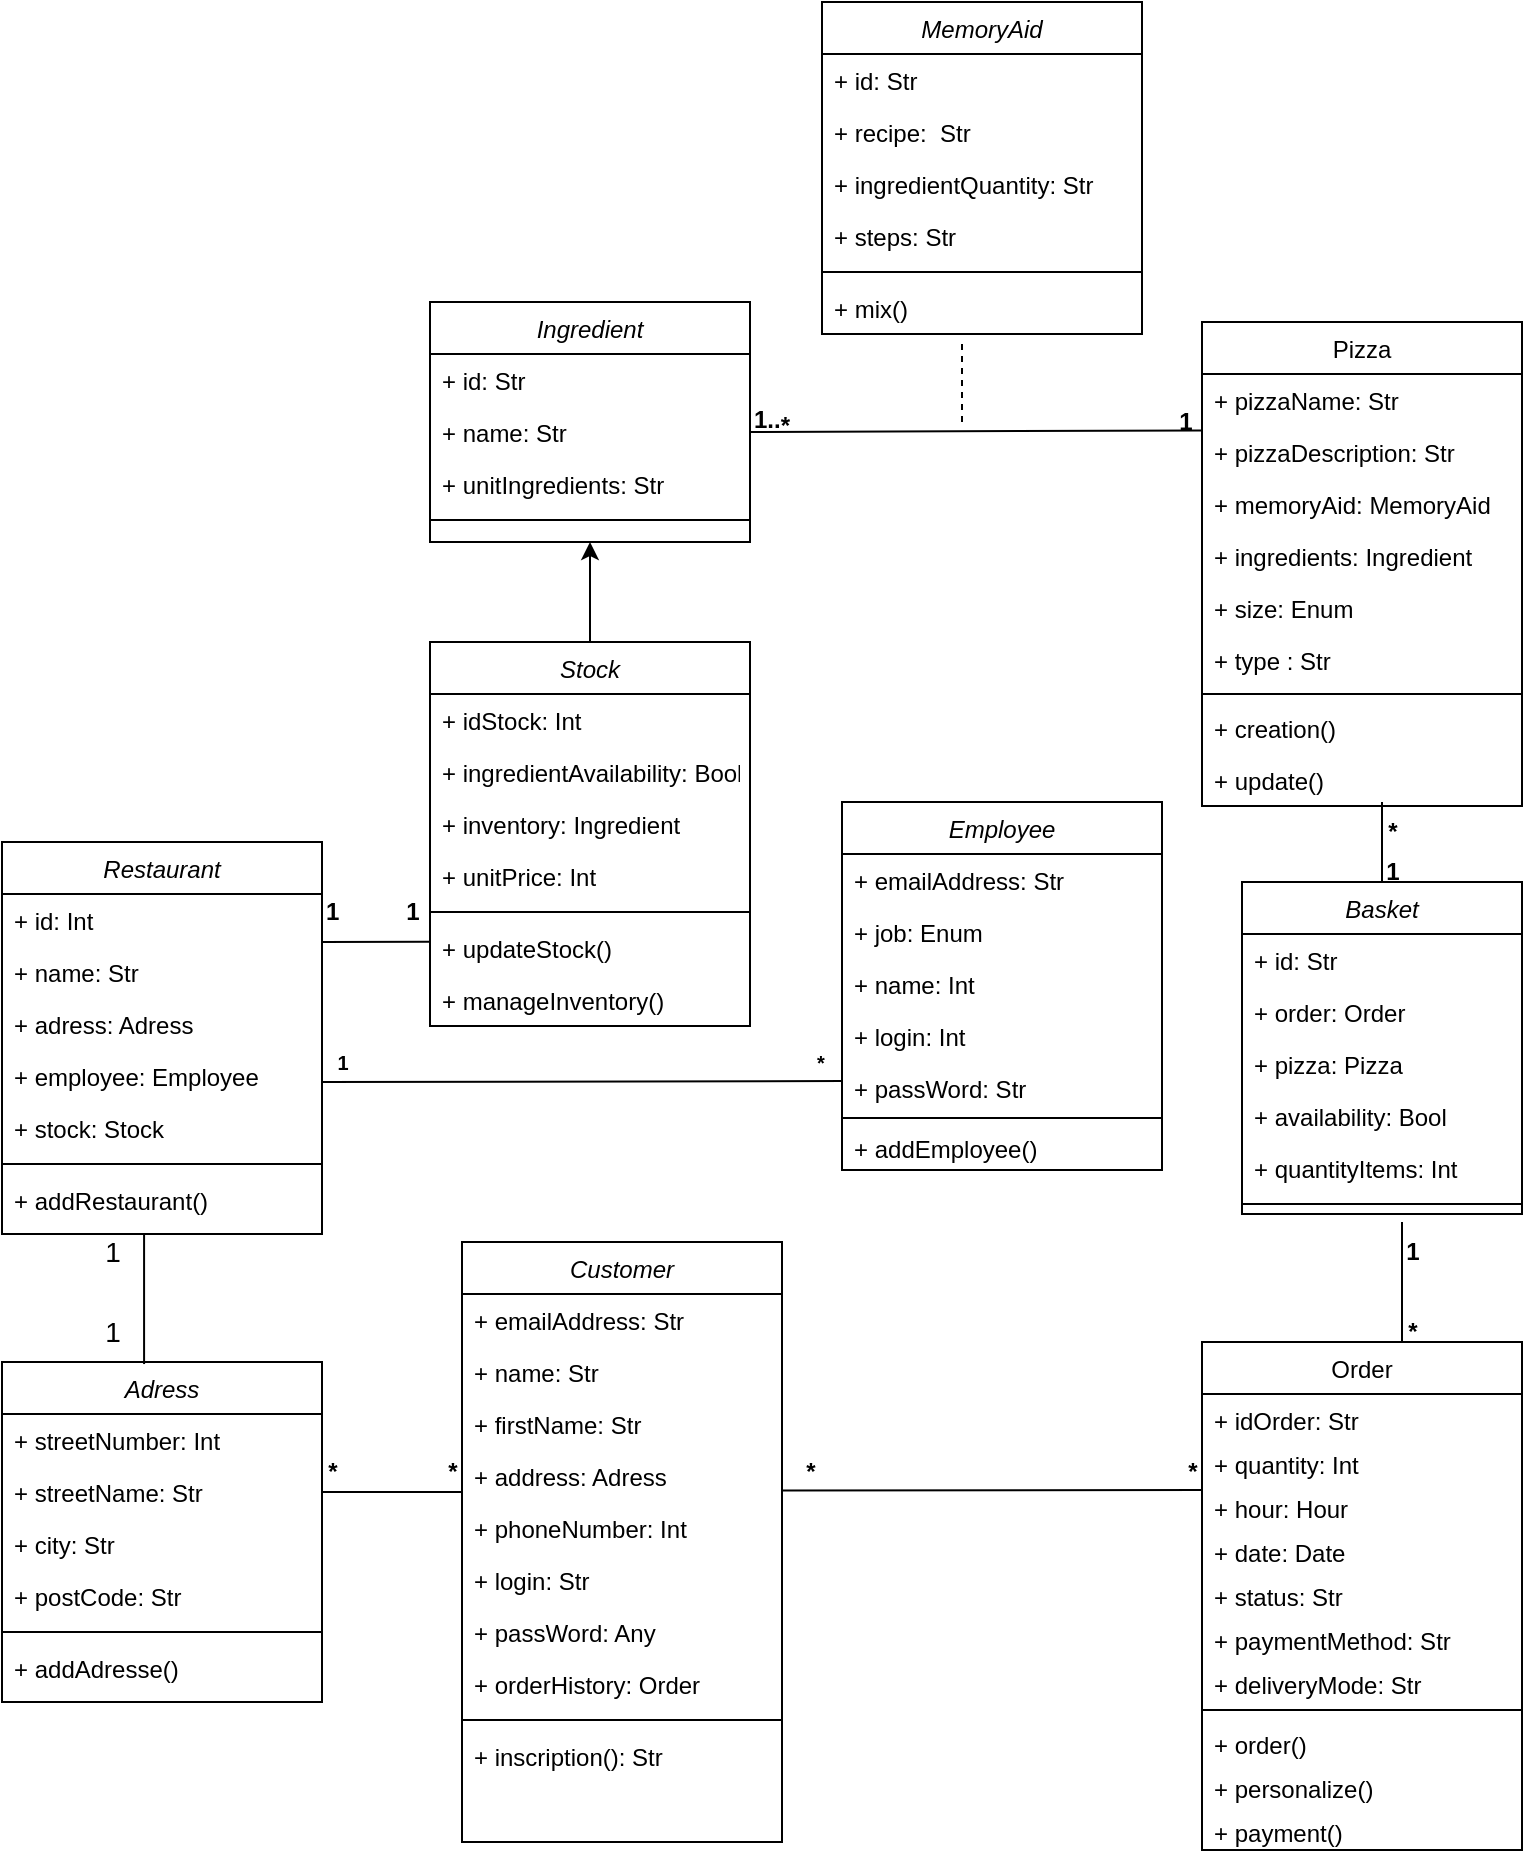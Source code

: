 <mxfile version="20.8.16" type="device"><diagram id="C5RBs43oDa-KdzZeNtuy" name="Page-1"><mxGraphModel dx="567" dy="586" grid="1" gridSize="10" guides="1" tooltips="1" connect="1" arrows="1" fold="1" page="1" pageScale="1" pageWidth="827" pageHeight="1169" math="0" shadow="0"><root><mxCell id="WIyWlLk6GJQsqaUBKTNV-0"/><mxCell id="WIyWlLk6GJQsqaUBKTNV-1" parent="WIyWlLk6GJQsqaUBKTNV-0"/><mxCell id="zkfFHV4jXpPFQw0GAbJ--0" value="Customer" style="swimlane;fontStyle=2;align=center;verticalAlign=top;childLayout=stackLayout;horizontal=1;startSize=26;horizontalStack=0;resizeParent=1;resizeLast=0;collapsible=1;marginBottom=0;rounded=0;shadow=0;strokeWidth=1;" parent="WIyWlLk6GJQsqaUBKTNV-1" vertex="1"><mxGeometry x="270" y="630" width="160" height="300" as="geometry"><mxRectangle x="230" y="140" width="160" height="26" as="alternateBounds"/></mxGeometry></mxCell><mxCell id="oWR96IJqi7vCmlH9V8G7-4" value="+ emailAddress: Str" style="text;align=left;verticalAlign=top;spacingLeft=4;spacingRight=4;overflow=hidden;rotatable=0;points=[[0,0.5],[1,0.5]];portConstraint=eastwest;rounded=0;shadow=0;html=0;" parent="zkfFHV4jXpPFQw0GAbJ--0" vertex="1"><mxGeometry y="26" width="160" height="26" as="geometry"/></mxCell><mxCell id="oWR96IJqi7vCmlH9V8G7-21" value="+ name: Str" style="text;align=left;verticalAlign=top;spacingLeft=4;spacingRight=4;overflow=hidden;rotatable=0;points=[[0,0.5],[1,0.5]];portConstraint=eastwest;" parent="zkfFHV4jXpPFQw0GAbJ--0" vertex="1"><mxGeometry y="52" width="160" height="26" as="geometry"/></mxCell><mxCell id="zkfFHV4jXpPFQw0GAbJ--2" value="+ firstName: Str" style="text;align=left;verticalAlign=top;spacingLeft=4;spacingRight=4;overflow=hidden;rotatable=0;points=[[0,0.5],[1,0.5]];portConstraint=eastwest;rounded=0;shadow=0;html=0;" parent="zkfFHV4jXpPFQw0GAbJ--0" vertex="1"><mxGeometry y="78" width="160" height="26" as="geometry"/></mxCell><mxCell id="zkfFHV4jXpPFQw0GAbJ--3" value="+ address: Adress" style="text;align=left;verticalAlign=top;spacingLeft=4;spacingRight=4;overflow=hidden;rotatable=0;points=[[0,0.5],[1,0.5]];portConstraint=eastwest;rounded=0;shadow=0;html=0;" parent="zkfFHV4jXpPFQw0GAbJ--0" vertex="1"><mxGeometry y="104" width="160" height="26" as="geometry"/></mxCell><mxCell id="oWR96IJqi7vCmlH9V8G7-5" value="+ phoneNumber: Int" style="text;align=left;verticalAlign=top;spacingLeft=4;spacingRight=4;overflow=hidden;rotatable=0;points=[[0,0.5],[1,0.5]];portConstraint=eastwest;rounded=0;shadow=0;html=0;" parent="zkfFHV4jXpPFQw0GAbJ--0" vertex="1"><mxGeometry y="130" width="160" height="26" as="geometry"/></mxCell><mxCell id="oWR96IJqi7vCmlH9V8G7-6" value="+ login: Str" style="text;align=left;verticalAlign=top;spacingLeft=4;spacingRight=4;overflow=hidden;rotatable=0;points=[[0,0.5],[1,0.5]];portConstraint=eastwest;rounded=0;shadow=0;html=0;" parent="zkfFHV4jXpPFQw0GAbJ--0" vertex="1"><mxGeometry y="156" width="160" height="26" as="geometry"/></mxCell><mxCell id="oWR96IJqi7vCmlH9V8G7-7" value="+ passWord: Any" style="text;align=left;verticalAlign=top;spacingLeft=4;spacingRight=4;overflow=hidden;rotatable=0;points=[[0,0.5],[1,0.5]];portConstraint=eastwest;rounded=0;shadow=0;html=0;" parent="zkfFHV4jXpPFQw0GAbJ--0" vertex="1"><mxGeometry y="182" width="160" height="26" as="geometry"/></mxCell><mxCell id="oWR96IJqi7vCmlH9V8G7-186" value="+ orderHistory: Order" style="text;align=left;verticalAlign=top;spacingLeft=4;spacingRight=4;overflow=hidden;rotatable=0;points=[[0,0.5],[1,0.5]];portConstraint=eastwest;rounded=0;shadow=0;html=0;" parent="zkfFHV4jXpPFQw0GAbJ--0" vertex="1"><mxGeometry y="208" width="160" height="26" as="geometry"/></mxCell><mxCell id="zkfFHV4jXpPFQw0GAbJ--4" value="&lt;br&gt;" style="line;html=1;strokeWidth=1;align=left;verticalAlign=middle;spacingTop=-1;spacingLeft=3;spacingRight=3;rotatable=0;labelPosition=right;points=[];portConstraint=eastwest;" parent="zkfFHV4jXpPFQw0GAbJ--0" vertex="1"><mxGeometry y="234" width="160" height="10" as="geometry"/></mxCell><mxCell id="zkfFHV4jXpPFQw0GAbJ--5" value="+ inscription(): Str&#10;" style="text;align=left;verticalAlign=top;spacingLeft=4;spacingRight=4;overflow=hidden;rotatable=0;points=[[0,0.5],[1,0.5]];portConstraint=eastwest;" parent="zkfFHV4jXpPFQw0GAbJ--0" vertex="1"><mxGeometry y="244" width="160" height="18" as="geometry"/></mxCell><mxCell id="zkfFHV4jXpPFQw0GAbJ--13" value="Order" style="swimlane;fontStyle=0;align=center;verticalAlign=top;childLayout=stackLayout;horizontal=1;startSize=26;horizontalStack=0;resizeParent=1;resizeLast=0;collapsible=1;marginBottom=0;rounded=0;shadow=0;strokeWidth=1;" parent="WIyWlLk6GJQsqaUBKTNV-1" vertex="1"><mxGeometry x="640" y="680" width="160" height="254" as="geometry"><mxRectangle x="640" y="450" width="170" height="26" as="alternateBounds"/></mxGeometry></mxCell><mxCell id="oWR96IJqi7vCmlH9V8G7-34" value="+ idOrder: Str" style="text;align=left;verticalAlign=top;spacingLeft=4;spacingRight=4;overflow=hidden;rotatable=0;points=[[0,0.5],[1,0.5]];portConstraint=eastwest;" parent="zkfFHV4jXpPFQw0GAbJ--13" vertex="1"><mxGeometry y="26" width="160" height="22" as="geometry"/></mxCell><mxCell id="zkfFHV4jXpPFQw0GAbJ--14" value="+ quantity: Int" style="text;align=left;verticalAlign=top;spacingLeft=4;spacingRight=4;overflow=hidden;rotatable=0;points=[[0,0.5],[1,0.5]];portConstraint=eastwest;" parent="zkfFHV4jXpPFQw0GAbJ--13" vertex="1"><mxGeometry y="48" width="160" height="22" as="geometry"/></mxCell><mxCell id="oWR96IJqi7vCmlH9V8G7-31" value="+ hour: Hour" style="text;align=left;verticalAlign=top;spacingLeft=4;spacingRight=4;overflow=hidden;rotatable=0;points=[[0,0.5],[1,0.5]];portConstraint=eastwest;" parent="zkfFHV4jXpPFQw0GAbJ--13" vertex="1"><mxGeometry y="70" width="160" height="22" as="geometry"/></mxCell><mxCell id="oWR96IJqi7vCmlH9V8G7-30" value="+ date: Date" style="text;align=left;verticalAlign=top;spacingLeft=4;spacingRight=4;overflow=hidden;rotatable=0;points=[[0,0.5],[1,0.5]];portConstraint=eastwest;" parent="zkfFHV4jXpPFQw0GAbJ--13" vertex="1"><mxGeometry y="92" width="160" height="22" as="geometry"/></mxCell><mxCell id="oWR96IJqi7vCmlH9V8G7-32" value="+ status: Str" style="text;align=left;verticalAlign=top;spacingLeft=4;spacingRight=4;overflow=hidden;rotatable=0;points=[[0,0.5],[1,0.5]];portConstraint=eastwest;" parent="zkfFHV4jXpPFQw0GAbJ--13" vertex="1"><mxGeometry y="114" width="160" height="22" as="geometry"/></mxCell><mxCell id="oWR96IJqi7vCmlH9V8G7-27" value="+ paymentMethod: Str" style="text;align=left;verticalAlign=top;spacingLeft=4;spacingRight=4;overflow=hidden;rotatable=0;points=[[0,0.5],[1,0.5]];portConstraint=eastwest;" parent="zkfFHV4jXpPFQw0GAbJ--13" vertex="1"><mxGeometry y="136" width="160" height="22" as="geometry"/></mxCell><mxCell id="oWR96IJqi7vCmlH9V8G7-33" value="+ deliveryMode: Str" style="text;align=left;verticalAlign=top;spacingLeft=4;spacingRight=4;overflow=hidden;rotatable=0;points=[[0,0.5],[1,0.5]];portConstraint=eastwest;" parent="zkfFHV4jXpPFQw0GAbJ--13" vertex="1"><mxGeometry y="158" width="160" height="22" as="geometry"/></mxCell><mxCell id="zkfFHV4jXpPFQw0GAbJ--15" value="" style="line;html=1;strokeWidth=1;align=left;verticalAlign=middle;spacingTop=-1;spacingLeft=3;spacingRight=3;rotatable=0;labelPosition=right;points=[];portConstraint=eastwest;" parent="zkfFHV4jXpPFQw0GAbJ--13" vertex="1"><mxGeometry y="180" width="160" height="8" as="geometry"/></mxCell><mxCell id="oWR96IJqi7vCmlH9V8G7-25" value="+ order()" style="text;align=left;verticalAlign=top;spacingLeft=4;spacingRight=4;overflow=hidden;rotatable=0;points=[[0,0.5],[1,0.5]];portConstraint=eastwest;" parent="zkfFHV4jXpPFQw0GAbJ--13" vertex="1"><mxGeometry y="188" width="160" height="22" as="geometry"/></mxCell><mxCell id="oWR96IJqi7vCmlH9V8G7-29" value="+ personalize()" style="text;align=left;verticalAlign=top;spacingLeft=4;spacingRight=4;overflow=hidden;rotatable=0;points=[[0,0.5],[1,0.5]];portConstraint=eastwest;" parent="zkfFHV4jXpPFQw0GAbJ--13" vertex="1"><mxGeometry y="210" width="160" height="22" as="geometry"/></mxCell><mxCell id="oWR96IJqi7vCmlH9V8G7-28" value="+ payment()" style="text;align=left;verticalAlign=top;spacingLeft=4;spacingRight=4;overflow=hidden;rotatable=0;points=[[0,0.5],[1,0.5]];portConstraint=eastwest;" parent="zkfFHV4jXpPFQw0GAbJ--13" vertex="1"><mxGeometry y="232" width="160" height="22" as="geometry"/></mxCell><mxCell id="oWR96IJqi7vCmlH9V8G7-11" value="Pizza" style="swimlane;fontStyle=0;align=center;verticalAlign=top;childLayout=stackLayout;horizontal=1;startSize=26;horizontalStack=0;resizeParent=1;resizeLast=0;collapsible=1;marginBottom=0;rounded=0;shadow=0;strokeWidth=1;" parent="WIyWlLk6GJQsqaUBKTNV-1" vertex="1"><mxGeometry x="640" y="170" width="160" height="242" as="geometry"><mxRectangle x="550" y="140" width="160" height="26" as="alternateBounds"/></mxGeometry></mxCell><mxCell id="oWR96IJqi7vCmlH9V8G7-12" value="+ pizzaName: Str    " style="text;align=left;verticalAlign=top;spacingLeft=4;spacingRight=4;overflow=hidden;rotatable=0;points=[[0,0.5],[1,0.5]];portConstraint=eastwest;" parent="oWR96IJqi7vCmlH9V8G7-11" vertex="1"><mxGeometry y="26" width="160" height="26" as="geometry"/></mxCell><mxCell id="oWR96IJqi7vCmlH9V8G7-22" value="+ pizzaDescription: Str    " style="text;align=left;verticalAlign=top;spacingLeft=4;spacingRight=4;overflow=hidden;rotatable=0;points=[[0,0.5],[1,0.5]];portConstraint=eastwest;" parent="oWR96IJqi7vCmlH9V8G7-11" vertex="1"><mxGeometry y="52" width="160" height="26" as="geometry"/></mxCell><mxCell id="oWR96IJqi7vCmlH9V8G7-13" value="+ memoryAid: MemoryAid" style="text;align=left;verticalAlign=top;spacingLeft=4;spacingRight=4;overflow=hidden;rotatable=0;points=[[0,0.5],[1,0.5]];portConstraint=eastwest;rounded=0;shadow=0;html=0;" parent="oWR96IJqi7vCmlH9V8G7-11" vertex="1"><mxGeometry y="78" width="160" height="26" as="geometry"/></mxCell><mxCell id="UZ5WlpaGv966sZZWMmIc-9" value="+ ingredients: Ingredient" style="text;align=left;verticalAlign=top;spacingLeft=4;spacingRight=4;overflow=hidden;rotatable=0;points=[[0,0.5],[1,0.5]];portConstraint=eastwest;rounded=0;shadow=0;html=0;" vertex="1" parent="oWR96IJqi7vCmlH9V8G7-11"><mxGeometry y="104" width="160" height="26" as="geometry"/></mxCell><mxCell id="oWR96IJqi7vCmlH9V8G7-14" value="+ size: Enum" style="text;align=left;verticalAlign=top;spacingLeft=4;spacingRight=4;overflow=hidden;rotatable=0;points=[[0,0.5],[1,0.5]];portConstraint=eastwest;rounded=0;shadow=0;html=0;" parent="oWR96IJqi7vCmlH9V8G7-11" vertex="1"><mxGeometry y="130" width="160" height="26" as="geometry"/></mxCell><mxCell id="oWR96IJqi7vCmlH9V8G7-15" value="+ type : Str" style="text;align=left;verticalAlign=top;spacingLeft=4;spacingRight=4;overflow=hidden;rotatable=0;points=[[0,0.5],[1,0.5]];portConstraint=eastwest;rounded=0;shadow=0;html=0;" parent="oWR96IJqi7vCmlH9V8G7-11" vertex="1"><mxGeometry y="156" width="160" height="26" as="geometry"/></mxCell><mxCell id="oWR96IJqi7vCmlH9V8G7-16" value="" style="line;html=1;strokeWidth=1;align=left;verticalAlign=middle;spacingTop=-1;spacingLeft=3;spacingRight=3;rotatable=0;labelPosition=right;points=[];portConstraint=eastwest;" parent="oWR96IJqi7vCmlH9V8G7-11" vertex="1"><mxGeometry y="182" width="160" height="8" as="geometry"/></mxCell><mxCell id="oWR96IJqi7vCmlH9V8G7-17" value="+ creation()" style="text;align=left;verticalAlign=top;spacingLeft=4;spacingRight=4;overflow=hidden;rotatable=0;points=[[0,0.5],[1,0.5]];portConstraint=eastwest;" parent="oWR96IJqi7vCmlH9V8G7-11" vertex="1"><mxGeometry y="190" width="160" height="26" as="geometry"/></mxCell><mxCell id="oWR96IJqi7vCmlH9V8G7-18" value="+ update()" style="text;align=left;verticalAlign=top;spacingLeft=4;spacingRight=4;overflow=hidden;rotatable=0;points=[[0,0.5],[1,0.5]];portConstraint=eastwest;" parent="oWR96IJqi7vCmlH9V8G7-11" vertex="1"><mxGeometry y="216" width="160" height="26" as="geometry"/></mxCell><mxCell id="oWR96IJqi7vCmlH9V8G7-40" value="Ingredient" style="swimlane;fontStyle=2;align=center;verticalAlign=top;childLayout=stackLayout;horizontal=1;startSize=26;horizontalStack=0;resizeParent=1;resizeLast=0;collapsible=1;marginBottom=0;rounded=0;shadow=0;strokeWidth=1;" parent="WIyWlLk6GJQsqaUBKTNV-1" vertex="1"><mxGeometry x="254" y="160" width="160" height="120" as="geometry"><mxRectangle x="230" y="140" width="160" height="26" as="alternateBounds"/></mxGeometry></mxCell><mxCell id="oWR96IJqi7vCmlH9V8G7-41" value="+ id: Str" style="text;align=left;verticalAlign=top;spacingLeft=4;spacingRight=4;overflow=hidden;rotatable=0;points=[[0,0.5],[1,0.5]];portConstraint=eastwest;" parent="oWR96IJqi7vCmlH9V8G7-40" vertex="1"><mxGeometry y="26" width="160" height="26" as="geometry"/></mxCell><mxCell id="oWR96IJqi7vCmlH9V8G7-42" value="+ name: Str" style="text;align=left;verticalAlign=top;spacingLeft=4;spacingRight=4;overflow=hidden;rotatable=0;points=[[0,0.5],[1,0.5]];portConstraint=eastwest;" parent="oWR96IJqi7vCmlH9V8G7-40" vertex="1"><mxGeometry y="52" width="160" height="26" as="geometry"/></mxCell><mxCell id="oWR96IJqi7vCmlH9V8G7-51" value="+ unitIngredients: Str" style="text;align=left;verticalAlign=top;spacingLeft=4;spacingRight=4;overflow=hidden;rotatable=0;points=[[0,0.5],[1,0.5]];portConstraint=eastwest;rounded=0;shadow=0;html=0;" parent="oWR96IJqi7vCmlH9V8G7-40" vertex="1"><mxGeometry y="78" width="160" height="26" as="geometry"/></mxCell><mxCell id="oWR96IJqi7vCmlH9V8G7-49" value="&lt;br&gt;" style="line;html=1;strokeWidth=1;align=left;verticalAlign=middle;spacingTop=-1;spacingLeft=3;spacingRight=3;rotatable=0;labelPosition=right;points=[];portConstraint=eastwest;" parent="oWR96IJqi7vCmlH9V8G7-40" vertex="1"><mxGeometry y="104" width="160" height="10" as="geometry"/></mxCell><mxCell id="oWR96IJqi7vCmlH9V8G7-60" style="edgeStyle=orthogonalEdgeStyle;rounded=0;orthogonalLoop=1;jettySize=auto;html=1;exitX=0.5;exitY=0;exitDx=0;exitDy=0;entryX=0.5;entryY=1;entryDx=0;entryDy=0;" parent="WIyWlLk6GJQsqaUBKTNV-1" source="oWR96IJqi7vCmlH9V8G7-54" target="oWR96IJqi7vCmlH9V8G7-40" edge="1"><mxGeometry relative="1" as="geometry"/></mxCell><mxCell id="oWR96IJqi7vCmlH9V8G7-54" value="Stock" style="swimlane;fontStyle=2;align=center;verticalAlign=top;childLayout=stackLayout;horizontal=1;startSize=26;horizontalStack=0;resizeParent=1;resizeLast=0;collapsible=1;marginBottom=0;rounded=0;shadow=0;strokeWidth=1;" parent="WIyWlLk6GJQsqaUBKTNV-1" vertex="1"><mxGeometry x="254" y="330" width="160" height="192" as="geometry"><mxRectangle x="254" y="330" width="160" height="26" as="alternateBounds"/></mxGeometry></mxCell><mxCell id="UZ5WlpaGv966sZZWMmIc-0" value="+ idStock: Int&#10;" style="text;align=left;verticalAlign=top;spacingLeft=4;spacingRight=4;overflow=hidden;rotatable=0;points=[[0,0.5],[1,0.5]];portConstraint=eastwest;" vertex="1" parent="oWR96IJqi7vCmlH9V8G7-54"><mxGeometry y="26" width="160" height="26" as="geometry"/></mxCell><mxCell id="oWR96IJqi7vCmlH9V8G7-55" value="+ ingredientAvailability: Bool" style="text;align=left;verticalAlign=top;spacingLeft=4;spacingRight=4;overflow=hidden;rotatable=0;points=[[0,0.5],[1,0.5]];portConstraint=eastwest;" parent="oWR96IJqi7vCmlH9V8G7-54" vertex="1"><mxGeometry y="52" width="160" height="26" as="geometry"/></mxCell><mxCell id="oWR96IJqi7vCmlH9V8G7-56" value="+ inventory: Ingredient" style="text;align=left;verticalAlign=top;spacingLeft=4;spacingRight=4;overflow=hidden;rotatable=0;points=[[0,0.5],[1,0.5]];portConstraint=eastwest;" parent="oWR96IJqi7vCmlH9V8G7-54" vertex="1"><mxGeometry y="78" width="160" height="26" as="geometry"/></mxCell><mxCell id="oWR96IJqi7vCmlH9V8G7-57" value="+ unitPrice: Int" style="text;align=left;verticalAlign=top;spacingLeft=4;spacingRight=4;overflow=hidden;rotatable=0;points=[[0,0.5],[1,0.5]];portConstraint=eastwest;rounded=0;shadow=0;html=0;" parent="oWR96IJqi7vCmlH9V8G7-54" vertex="1"><mxGeometry y="104" width="160" height="26" as="geometry"/></mxCell><mxCell id="oWR96IJqi7vCmlH9V8G7-58" value="&lt;br&gt;" style="line;html=1;strokeWidth=1;align=left;verticalAlign=middle;spacingTop=-1;spacingLeft=3;spacingRight=3;rotatable=0;labelPosition=right;points=[];portConstraint=eastwest;" parent="oWR96IJqi7vCmlH9V8G7-54" vertex="1"><mxGeometry y="130" width="160" height="10" as="geometry"/></mxCell><mxCell id="oWR96IJqi7vCmlH9V8G7-61" value="+ updateStock()" style="text;align=left;verticalAlign=top;spacingLeft=4;spacingRight=4;overflow=hidden;rotatable=0;points=[[0,0.5],[1,0.5]];portConstraint=eastwest;rounded=0;shadow=0;html=0;" parent="oWR96IJqi7vCmlH9V8G7-54" vertex="1"><mxGeometry y="140" width="160" height="26" as="geometry"/></mxCell><mxCell id="oWR96IJqi7vCmlH9V8G7-62" value="+ manageInventory()" style="text;align=left;verticalAlign=top;spacingLeft=4;spacingRight=4;overflow=hidden;rotatable=0;points=[[0,0.5],[1,0.5]];portConstraint=eastwest;rounded=0;shadow=0;html=0;" parent="oWR96IJqi7vCmlH9V8G7-54" vertex="1"><mxGeometry y="166" width="160" height="26" as="geometry"/></mxCell><mxCell id="oWR96IJqi7vCmlH9V8G7-81" value="Employee" style="swimlane;fontStyle=2;align=center;verticalAlign=top;childLayout=stackLayout;horizontal=1;startSize=26;horizontalStack=0;resizeParent=1;resizeLast=0;collapsible=1;marginBottom=0;rounded=0;shadow=0;strokeWidth=1;" parent="WIyWlLk6GJQsqaUBKTNV-1" vertex="1"><mxGeometry x="460" y="410" width="160" height="184" as="geometry"><mxRectangle x="230" y="140" width="160" height="26" as="alternateBounds"/></mxGeometry></mxCell><mxCell id="oWR96IJqi7vCmlH9V8G7-82" value="+ emailAddress: Str" style="text;align=left;verticalAlign=top;spacingLeft=4;spacingRight=4;overflow=hidden;rotatable=0;points=[[0,0.5],[1,0.5]];portConstraint=eastwest;" parent="oWR96IJqi7vCmlH9V8G7-81" vertex="1"><mxGeometry y="26" width="160" height="26" as="geometry"/></mxCell><mxCell id="UZ5WlpaGv966sZZWMmIc-10" value="+ job: Enum" style="text;align=left;verticalAlign=top;spacingLeft=4;spacingRight=4;overflow=hidden;rotatable=0;points=[[0,0.5],[1,0.5]];portConstraint=eastwest;" vertex="1" parent="oWR96IJqi7vCmlH9V8G7-81"><mxGeometry y="52" width="160" height="26" as="geometry"/></mxCell><mxCell id="oWR96IJqi7vCmlH9V8G7-160" value="+ name: Int" style="text;align=left;verticalAlign=top;spacingLeft=4;spacingRight=4;overflow=hidden;rotatable=0;points=[[0,0.5],[1,0.5]];portConstraint=eastwest;" parent="oWR96IJqi7vCmlH9V8G7-81" vertex="1"><mxGeometry y="78" width="160" height="26" as="geometry"/></mxCell><mxCell id="oWR96IJqi7vCmlH9V8G7-83" value="+ login: Int" style="text;align=left;verticalAlign=top;spacingLeft=4;spacingRight=4;overflow=hidden;rotatable=0;points=[[0,0.5],[1,0.5]];portConstraint=eastwest;" parent="oWR96IJqi7vCmlH9V8G7-81" vertex="1"><mxGeometry y="104" width="160" height="26" as="geometry"/></mxCell><mxCell id="oWR96IJqi7vCmlH9V8G7-162" value="+ passWord: Str&#10;" style="text;align=left;verticalAlign=top;spacingLeft=4;spacingRight=4;overflow=hidden;rotatable=0;points=[[0,0.5],[1,0.5]];portConstraint=eastwest;" parent="oWR96IJqi7vCmlH9V8G7-81" vertex="1"><mxGeometry y="130" width="160" height="26" as="geometry"/></mxCell><mxCell id="oWR96IJqi7vCmlH9V8G7-85" value="&lt;br&gt;" style="line;html=1;strokeWidth=1;align=left;verticalAlign=middle;spacingTop=-1;spacingLeft=3;spacingRight=3;rotatable=0;labelPosition=right;points=[];portConstraint=eastwest;" parent="oWR96IJqi7vCmlH9V8G7-81" vertex="1"><mxGeometry y="156" width="160" height="4" as="geometry"/></mxCell><mxCell id="oWR96IJqi7vCmlH9V8G7-87" value="+ addEmployee()" style="text;align=left;verticalAlign=top;spacingLeft=4;spacingRight=4;overflow=hidden;rotatable=0;points=[[0,0.5],[1,0.5]];portConstraint=eastwest;" parent="oWR96IJqi7vCmlH9V8G7-81" vertex="1"><mxGeometry y="160" width="160" height="24" as="geometry"/></mxCell><mxCell id="oWR96IJqi7vCmlH9V8G7-89" value="" style="endArrow=none;html=1;rounded=0;exitX=1;exitY=0.5;exitDx=0;exitDy=0;entryX=-0.003;entryY=0.085;entryDx=0;entryDy=0;entryPerimeter=0;" parent="WIyWlLk6GJQsqaUBKTNV-1" source="oWR96IJqi7vCmlH9V8G7-42" target="oWR96IJqi7vCmlH9V8G7-22" edge="1"><mxGeometry width="50" height="50" relative="1" as="geometry"><mxPoint x="590" y="350" as="sourcePoint"/><mxPoint x="630" y="225" as="targetPoint"/></mxGeometry></mxCell><mxCell id="oWR96IJqi7vCmlH9V8G7-90" value="MemoryAid" style="swimlane;fontStyle=2;align=center;verticalAlign=top;childLayout=stackLayout;horizontal=1;startSize=26;horizontalStack=0;resizeParent=1;resizeLast=0;collapsible=1;marginBottom=0;rounded=0;shadow=0;strokeWidth=1;" parent="WIyWlLk6GJQsqaUBKTNV-1" vertex="1"><mxGeometry x="450" y="10" width="160" height="166" as="geometry"><mxRectangle x="230" y="140" width="160" height="26" as="alternateBounds"/></mxGeometry></mxCell><mxCell id="oWR96IJqi7vCmlH9V8G7-91" value="+ id: Str" style="text;align=left;verticalAlign=top;spacingLeft=4;spacingRight=4;overflow=hidden;rotatable=0;points=[[0,0.5],[1,0.5]];portConstraint=eastwest;" parent="oWR96IJqi7vCmlH9V8G7-90" vertex="1"><mxGeometry y="26" width="160" height="26" as="geometry"/></mxCell><mxCell id="oWR96IJqi7vCmlH9V8G7-92" value="+ recipe:  Str" style="text;align=left;verticalAlign=top;spacingLeft=4;spacingRight=4;overflow=hidden;rotatable=0;points=[[0,0.5],[1,0.5]];portConstraint=eastwest;" parent="oWR96IJqi7vCmlH9V8G7-90" vertex="1"><mxGeometry y="52" width="160" height="26" as="geometry"/></mxCell><mxCell id="oWR96IJqi7vCmlH9V8G7-93" value="+ ingredientQuantity: Str" style="text;align=left;verticalAlign=top;spacingLeft=4;spacingRight=4;overflow=hidden;rotatable=0;points=[[0,0.5],[1,0.5]];portConstraint=eastwest;rounded=0;shadow=0;html=0;" parent="oWR96IJqi7vCmlH9V8G7-90" vertex="1"><mxGeometry y="78" width="160" height="26" as="geometry"/></mxCell><mxCell id="oWR96IJqi7vCmlH9V8G7-95" value="+ steps: Str" style="text;align=left;verticalAlign=top;spacingLeft=4;spacingRight=4;overflow=hidden;rotatable=0;points=[[0,0.5],[1,0.5]];portConstraint=eastwest;" parent="oWR96IJqi7vCmlH9V8G7-90" vertex="1"><mxGeometry y="104" width="160" height="26" as="geometry"/></mxCell><mxCell id="oWR96IJqi7vCmlH9V8G7-94" value="&lt;br&gt;" style="line;html=1;strokeWidth=1;align=left;verticalAlign=middle;spacingTop=-1;spacingLeft=3;spacingRight=3;rotatable=0;labelPosition=right;points=[];portConstraint=eastwest;" parent="oWR96IJqi7vCmlH9V8G7-90" vertex="1"><mxGeometry y="130" width="160" height="10" as="geometry"/></mxCell><mxCell id="oWR96IJqi7vCmlH9V8G7-96" value="+ mix()" style="text;align=left;verticalAlign=top;spacingLeft=4;spacingRight=4;overflow=hidden;rotatable=0;points=[[0,0.5],[1,0.5]];portConstraint=eastwest;" parent="oWR96IJqi7vCmlH9V8G7-90" vertex="1"><mxGeometry y="140" width="160" height="26" as="geometry"/></mxCell><mxCell id="oWR96IJqi7vCmlH9V8G7-100" value="Adress" style="swimlane;fontStyle=2;align=center;verticalAlign=top;childLayout=stackLayout;horizontal=1;startSize=26;horizontalStack=0;resizeParent=1;resizeLast=0;collapsible=1;marginBottom=0;rounded=0;shadow=0;strokeWidth=1;" parent="WIyWlLk6GJQsqaUBKTNV-1" vertex="1"><mxGeometry x="40" y="690" width="160" height="170" as="geometry"><mxRectangle x="230" y="140" width="160" height="26" as="alternateBounds"/></mxGeometry></mxCell><mxCell id="oWR96IJqi7vCmlH9V8G7-101" value="+ streetNumber: Int" style="text;align=left;verticalAlign=top;spacingLeft=4;spacingRight=4;overflow=hidden;rotatable=0;points=[[0,0.5],[1,0.5]];portConstraint=eastwest;" parent="oWR96IJqi7vCmlH9V8G7-100" vertex="1"><mxGeometry y="26" width="160" height="26" as="geometry"/></mxCell><mxCell id="oWR96IJqi7vCmlH9V8G7-102" value="+ streetName: Str" style="text;align=left;verticalAlign=top;spacingLeft=4;spacingRight=4;overflow=hidden;rotatable=0;points=[[0,0.5],[1,0.5]];portConstraint=eastwest;" parent="oWR96IJqi7vCmlH9V8G7-100" vertex="1"><mxGeometry y="52" width="160" height="26" as="geometry"/></mxCell><mxCell id="oWR96IJqi7vCmlH9V8G7-103" value="+ city: Str" style="text;align=left;verticalAlign=top;spacingLeft=4;spacingRight=4;overflow=hidden;rotatable=0;points=[[0,0.5],[1,0.5]];portConstraint=eastwest;rounded=0;shadow=0;html=0;" parent="oWR96IJqi7vCmlH9V8G7-100" vertex="1"><mxGeometry y="78" width="160" height="26" as="geometry"/></mxCell><mxCell id="oWR96IJqi7vCmlH9V8G7-104" value="+ postCode: Str" style="text;align=left;verticalAlign=top;spacingLeft=4;spacingRight=4;overflow=hidden;rotatable=0;points=[[0,0.5],[1,0.5]];portConstraint=eastwest;" parent="oWR96IJqi7vCmlH9V8G7-100" vertex="1"><mxGeometry y="104" width="160" height="26" as="geometry"/></mxCell><mxCell id="oWR96IJqi7vCmlH9V8G7-105" value="&lt;br&gt;" style="line;html=1;strokeWidth=1;align=left;verticalAlign=middle;spacingTop=-1;spacingLeft=3;spacingRight=3;rotatable=0;labelPosition=right;points=[];portConstraint=eastwest;" parent="oWR96IJqi7vCmlH9V8G7-100" vertex="1"><mxGeometry y="130" width="160" height="10" as="geometry"/></mxCell><mxCell id="oWR96IJqi7vCmlH9V8G7-106" value="+ addAdresse()" style="text;align=left;verticalAlign=top;spacingLeft=4;spacingRight=4;overflow=hidden;rotatable=0;points=[[0,0.5],[1,0.5]];portConstraint=eastwest;" parent="oWR96IJqi7vCmlH9V8G7-100" vertex="1"><mxGeometry y="140" width="160" height="26" as="geometry"/></mxCell><mxCell id="oWR96IJqi7vCmlH9V8G7-107" value="Restaurant" style="swimlane;fontStyle=2;align=center;verticalAlign=top;childLayout=stackLayout;horizontal=1;startSize=26;horizontalStack=0;resizeParent=1;resizeLast=0;collapsible=1;marginBottom=0;rounded=0;shadow=0;strokeWidth=1;" parent="WIyWlLk6GJQsqaUBKTNV-1" vertex="1"><mxGeometry x="40" y="430" width="160" height="196" as="geometry"><mxRectangle x="230" y="140" width="160" height="26" as="alternateBounds"/></mxGeometry></mxCell><mxCell id="oWR96IJqi7vCmlH9V8G7-108" value="+ id: Int" style="text;align=left;verticalAlign=top;spacingLeft=4;spacingRight=4;overflow=hidden;rotatable=0;points=[[0,0.5],[1,0.5]];portConstraint=eastwest;" parent="oWR96IJqi7vCmlH9V8G7-107" vertex="1"><mxGeometry y="26" width="160" height="26" as="geometry"/></mxCell><mxCell id="oWR96IJqi7vCmlH9V8G7-109" value="+ name: Str" style="text;align=left;verticalAlign=top;spacingLeft=4;spacingRight=4;overflow=hidden;rotatable=0;points=[[0,0.5],[1,0.5]];portConstraint=eastwest;" parent="oWR96IJqi7vCmlH9V8G7-107" vertex="1"><mxGeometry y="52" width="160" height="26" as="geometry"/></mxCell><mxCell id="oWR96IJqi7vCmlH9V8G7-158" value="+ adress: Adress" style="text;align=left;verticalAlign=top;spacingLeft=4;spacingRight=4;overflow=hidden;rotatable=0;points=[[0,0.5],[1,0.5]];portConstraint=eastwest;" parent="oWR96IJqi7vCmlH9V8G7-107" vertex="1"><mxGeometry y="78" width="160" height="26" as="geometry"/></mxCell><mxCell id="oWR96IJqi7vCmlH9V8G7-184" value="+ employee: Employee" style="text;align=left;verticalAlign=top;spacingLeft=4;spacingRight=4;overflow=hidden;rotatable=0;points=[[0,0.5],[1,0.5]];portConstraint=eastwest;" parent="oWR96IJqi7vCmlH9V8G7-107" vertex="1"><mxGeometry y="104" width="160" height="26" as="geometry"/></mxCell><mxCell id="UZ5WlpaGv966sZZWMmIc-8" value="+ stock: Stock" style="text;align=left;verticalAlign=top;spacingLeft=4;spacingRight=4;overflow=hidden;rotatable=0;points=[[0,0.5],[1,0.5]];portConstraint=eastwest;" vertex="1" parent="oWR96IJqi7vCmlH9V8G7-107"><mxGeometry y="130" width="160" height="26" as="geometry"/></mxCell><mxCell id="oWR96IJqi7vCmlH9V8G7-112" value="&lt;br&gt;" style="line;html=1;strokeWidth=1;align=left;verticalAlign=middle;spacingTop=-1;spacingLeft=3;spacingRight=3;rotatable=0;labelPosition=right;points=[];portConstraint=eastwest;" parent="oWR96IJqi7vCmlH9V8G7-107" vertex="1"><mxGeometry y="156" width="160" height="10" as="geometry"/></mxCell><mxCell id="oWR96IJqi7vCmlH9V8G7-113" value="+ addRestaurant()" style="text;align=left;verticalAlign=top;spacingLeft=4;spacingRight=4;overflow=hidden;rotatable=0;points=[[0,0.5],[1,0.5]];portConstraint=eastwest;" parent="oWR96IJqi7vCmlH9V8G7-107" vertex="1"><mxGeometry y="166" width="160" height="30" as="geometry"/></mxCell><mxCell id="oWR96IJqi7vCmlH9V8G7-114" value="" style="endArrow=none;html=1;rounded=0;entryX=0.803;entryY=0.996;entryDx=0;entryDy=0;entryPerimeter=0;" parent="WIyWlLk6GJQsqaUBKTNV-1" target="oWR96IJqi7vCmlH9V8G7-131" edge="1"><mxGeometry width="50" height="50" relative="1" as="geometry"><mxPoint x="200" y="480" as="sourcePoint"/><mxPoint x="250" y="395" as="targetPoint"/></mxGeometry></mxCell><mxCell id="oWR96IJqi7vCmlH9V8G7-115" value="" style="endArrow=none;html=1;rounded=0;" parent="WIyWlLk6GJQsqaUBKTNV-1" edge="1"><mxGeometry width="50" height="50" relative="1" as="geometry"><mxPoint x="200" y="755" as="sourcePoint"/><mxPoint x="270" y="755" as="targetPoint"/></mxGeometry></mxCell><mxCell id="oWR96IJqi7vCmlH9V8G7-116" value="" style="endArrow=none;html=1;rounded=0;entryX=0.444;entryY=0.006;entryDx=0;entryDy=0;entryPerimeter=0;exitX=0.444;exitY=0.985;exitDx=0;exitDy=0;exitPerimeter=0;" parent="WIyWlLk6GJQsqaUBKTNV-1" source="oWR96IJqi7vCmlH9V8G7-113" target="oWR96IJqi7vCmlH9V8G7-100" edge="1"><mxGeometry width="50" height="50" relative="1" as="geometry"><mxPoint x="111" y="580" as="sourcePoint"/><mxPoint x="164" y="480" as="targetPoint"/></mxGeometry></mxCell><mxCell id="oWR96IJqi7vCmlH9V8G7-117" value="" style="endArrow=none;dashed=1;html=1;rounded=0;" parent="WIyWlLk6GJQsqaUBKTNV-1" edge="1"><mxGeometry width="50" height="50" relative="1" as="geometry"><mxPoint x="520" y="220" as="sourcePoint"/><mxPoint x="520" y="180" as="targetPoint"/></mxGeometry></mxCell><mxCell id="oWR96IJqi7vCmlH9V8G7-118" value="&lt;b&gt;1..&lt;/b&gt;&lt;sub style=&quot;&quot;&gt;&lt;b&gt;&lt;font style=&quot;font-size: 12px;&quot;&gt;*&lt;/font&gt;&lt;/b&gt;&lt;/sub&gt;" style="text;html=1;align=left;verticalAlign=middle;resizable=0;points=[];autosize=1;strokeColor=none;fillColor=none;" parent="WIyWlLk6GJQsqaUBKTNV-1" vertex="1"><mxGeometry x="414" y="205" width="40" height="30" as="geometry"/></mxCell><mxCell id="oWR96IJqi7vCmlH9V8G7-121" value="&lt;b&gt;1&lt;/b&gt;" style="text;html=1;align=left;verticalAlign=middle;resizable=0;points=[];autosize=1;strokeColor=none;fillColor=none;" parent="WIyWlLk6GJQsqaUBKTNV-1" vertex="1"><mxGeometry x="200" y="450" width="30" height="30" as="geometry"/></mxCell><mxCell id="oWR96IJqi7vCmlH9V8G7-124" value="1" style="text;html=1;align=center;verticalAlign=middle;resizable=0;points=[];autosize=1;strokeColor=none;fillColor=none;fontSize=14;" parent="WIyWlLk6GJQsqaUBKTNV-1" vertex="1"><mxGeometry x="80" y="660" width="30" height="30" as="geometry"/></mxCell><mxCell id="oWR96IJqi7vCmlH9V8G7-130" value="&lt;b&gt;&amp;nbsp; 1&lt;/b&gt;" style="text;html=1;align=left;verticalAlign=middle;resizable=0;points=[];autosize=1;strokeColor=none;fillColor=none;" parent="WIyWlLk6GJQsqaUBKTNV-1" vertex="1"><mxGeometry x="620" y="205" width="40" height="30" as="geometry"/></mxCell><mxCell id="oWR96IJqi7vCmlH9V8G7-131" value="&lt;b&gt;1&lt;/b&gt;" style="text;html=1;align=center;verticalAlign=middle;resizable=0;points=[];autosize=1;strokeColor=none;fillColor=none;fontSize=12;" parent="WIyWlLk6GJQsqaUBKTNV-1" vertex="1"><mxGeometry x="230" y="450" width="30" height="30" as="geometry"/></mxCell><mxCell id="oWR96IJqi7vCmlH9V8G7-133" value="&lt;b&gt;*&lt;/b&gt;" style="text;html=1;align=center;verticalAlign=middle;resizable=0;points=[];autosize=1;strokeColor=none;fillColor=none;fontSize=12;" parent="WIyWlLk6GJQsqaUBKTNV-1" vertex="1"><mxGeometry x="190" y="730" width="30" height="30" as="geometry"/></mxCell><mxCell id="oWR96IJqi7vCmlH9V8G7-134" value="&lt;b&gt;*&lt;/b&gt;" style="text;html=1;align=center;verticalAlign=middle;resizable=0;points=[];autosize=1;strokeColor=none;fillColor=none;fontSize=12;" parent="WIyWlLk6GJQsqaUBKTNV-1" vertex="1"><mxGeometry x="250" y="730" width="30" height="30" as="geometry"/></mxCell><mxCell id="oWR96IJqi7vCmlH9V8G7-136" value="&lt;b&gt;*&lt;/b&gt;" style="text;html=1;align=center;verticalAlign=middle;resizable=0;points=[];autosize=1;strokeColor=none;fillColor=none;fontSize=12;" parent="WIyWlLk6GJQsqaUBKTNV-1" vertex="1"><mxGeometry x="429" y="730" width="30" height="30" as="geometry"/></mxCell><mxCell id="oWR96IJqi7vCmlH9V8G7-139" value="" style="endArrow=none;html=1;rounded=0;exitX=1;exitY=0.779;exitDx=0;exitDy=0;exitPerimeter=0;" parent="WIyWlLk6GJQsqaUBKTNV-1" source="zkfFHV4jXpPFQw0GAbJ--3" edge="1"><mxGeometry width="50" height="50" relative="1" as="geometry"><mxPoint x="449" y="606" as="sourcePoint"/><mxPoint x="640" y="754" as="targetPoint"/></mxGeometry></mxCell><mxCell id="oWR96IJqi7vCmlH9V8G7-137" value="&lt;b&gt;*&lt;/b&gt;" style="text;html=1;align=center;verticalAlign=middle;resizable=0;points=[];autosize=1;strokeColor=none;fillColor=none;fontSize=12;" parent="WIyWlLk6GJQsqaUBKTNV-1" vertex="1"><mxGeometry x="620" y="730" width="30" height="30" as="geometry"/></mxCell><mxCell id="oWR96IJqi7vCmlH9V8G7-145" value="" style="endArrow=none;html=1;rounded=0;fontSize=12;entryX=0.003;entryY=0.365;entryDx=0;entryDy=0;entryPerimeter=0;" parent="WIyWlLk6GJQsqaUBKTNV-1" edge="1"><mxGeometry width="50" height="50" relative="1" as="geometry"><mxPoint x="200" y="550" as="sourcePoint"/><mxPoint x="460.48" y="549.49" as="targetPoint"/></mxGeometry></mxCell><mxCell id="oWR96IJqi7vCmlH9V8G7-150" value="&lt;b&gt;&lt;font style=&quot;font-size: 10px;&quot;&gt;*&lt;/font&gt;&lt;/b&gt;" style="text;html=1;align=center;verticalAlign=middle;resizable=0;points=[];autosize=1;strokeColor=none;fillColor=none;fontSize=12;" parent="WIyWlLk6GJQsqaUBKTNV-1" vertex="1"><mxGeometry x="434" y="525" width="30" height="30" as="geometry"/></mxCell><mxCell id="oWR96IJqi7vCmlH9V8G7-187" value="Basket" style="swimlane;fontStyle=2;align=center;verticalAlign=top;childLayout=stackLayout;horizontal=1;startSize=26;horizontalStack=0;resizeParent=1;resizeLast=0;collapsible=1;marginBottom=0;rounded=0;shadow=0;strokeWidth=1;" parent="WIyWlLk6GJQsqaUBKTNV-1" vertex="1"><mxGeometry x="660" y="450" width="140" height="166" as="geometry"><mxRectangle x="230" y="140" width="160" height="26" as="alternateBounds"/></mxGeometry></mxCell><mxCell id="oWR96IJqi7vCmlH9V8G7-188" value="+ id: Str&#10;" style="text;align=left;verticalAlign=top;spacingLeft=4;spacingRight=4;overflow=hidden;rotatable=0;points=[[0,0.5],[1,0.5]];portConstraint=eastwest;" parent="oWR96IJqi7vCmlH9V8G7-187" vertex="1"><mxGeometry y="26" width="140" height="26" as="geometry"/></mxCell><mxCell id="oWR96IJqi7vCmlH9V8G7-189" value="+ order: Order" style="text;align=left;verticalAlign=top;spacingLeft=4;spacingRight=4;overflow=hidden;rotatable=0;points=[[0,0.5],[1,0.5]];portConstraint=eastwest;" parent="oWR96IJqi7vCmlH9V8G7-187" vertex="1"><mxGeometry y="52" width="140" height="26" as="geometry"/></mxCell><mxCell id="UZ5WlpaGv966sZZWMmIc-2" value="+ pizza: Pizza" style="text;align=left;verticalAlign=top;spacingLeft=4;spacingRight=4;overflow=hidden;rotatable=0;points=[[0,0.5],[1,0.5]];portConstraint=eastwest;" vertex="1" parent="oWR96IJqi7vCmlH9V8G7-187"><mxGeometry y="78" width="140" height="26" as="geometry"/></mxCell><mxCell id="oWR96IJqi7vCmlH9V8G7-190" value="+ availability: Bool" style="text;align=left;verticalAlign=top;spacingLeft=4;spacingRight=4;overflow=hidden;rotatable=0;points=[[0,0.5],[1,0.5]];portConstraint=eastwest;" parent="oWR96IJqi7vCmlH9V8G7-187" vertex="1"><mxGeometry y="104" width="140" height="26" as="geometry"/></mxCell><mxCell id="UZ5WlpaGv966sZZWMmIc-3" value="+ quantityItems: Int" style="text;align=left;verticalAlign=top;spacingLeft=4;spacingRight=4;overflow=hidden;rotatable=0;points=[[0,0.5],[1,0.5]];portConstraint=eastwest;" vertex="1" parent="oWR96IJqi7vCmlH9V8G7-187"><mxGeometry y="130" width="140" height="26" as="geometry"/></mxCell><mxCell id="oWR96IJqi7vCmlH9V8G7-191" value="&lt;br&gt;" style="line;html=1;strokeWidth=1;align=left;verticalAlign=middle;spacingTop=-1;spacingLeft=3;spacingRight=3;rotatable=0;labelPosition=right;points=[];portConstraint=eastwest;" parent="oWR96IJqi7vCmlH9V8G7-187" vertex="1"><mxGeometry y="156" width="140" height="10" as="geometry"/></mxCell><mxCell id="oWR96IJqi7vCmlH9V8G7-192" value="" style="endArrow=none;html=1;rounded=0;fontSize=12;exitX=0.5;exitY=0;exitDx=0;exitDy=0;" parent="WIyWlLk6GJQsqaUBKTNV-1" source="oWR96IJqi7vCmlH9V8G7-187" edge="1"><mxGeometry width="50" height="50" relative="1" as="geometry"><mxPoint x="680" y="436" as="sourcePoint"/><mxPoint x="730" y="410" as="targetPoint"/></mxGeometry></mxCell><mxCell id="oWR96IJqi7vCmlH9V8G7-193" value="" style="endArrow=none;html=1;rounded=0;fontSize=12;exitX=0.5;exitY=0;exitDx=0;exitDy=0;" parent="WIyWlLk6GJQsqaUBKTNV-1" edge="1"><mxGeometry width="50" height="50" relative="1" as="geometry"><mxPoint x="740" y="680" as="sourcePoint"/><mxPoint x="740" y="620" as="targetPoint"/></mxGeometry></mxCell><mxCell id="oWR96IJqi7vCmlH9V8G7-194" value="&lt;b&gt;1&lt;/b&gt;" style="text;html=1;align=center;verticalAlign=middle;resizable=0;points=[];autosize=1;strokeColor=none;fillColor=none;fontSize=12;" parent="WIyWlLk6GJQsqaUBKTNV-1" vertex="1"><mxGeometry x="730" y="620" width="30" height="30" as="geometry"/></mxCell><mxCell id="oWR96IJqi7vCmlH9V8G7-195" value="&lt;b&gt;*&lt;/b&gt;" style="text;html=1;align=center;verticalAlign=middle;resizable=0;points=[];autosize=1;strokeColor=none;fillColor=none;fontSize=12;" parent="WIyWlLk6GJQsqaUBKTNV-1" vertex="1"><mxGeometry x="730" y="660" width="30" height="30" as="geometry"/></mxCell><mxCell id="oWR96IJqi7vCmlH9V8G7-196" value="&lt;b&gt;1&lt;/b&gt;" style="text;html=1;align=center;verticalAlign=middle;resizable=0;points=[];autosize=1;strokeColor=none;fillColor=none;fontSize=12;" parent="WIyWlLk6GJQsqaUBKTNV-1" vertex="1"><mxGeometry x="720" y="430" width="30" height="30" as="geometry"/></mxCell><mxCell id="oWR96IJqi7vCmlH9V8G7-197" value="&lt;b&gt;*&lt;/b&gt;" style="text;html=1;align=center;verticalAlign=middle;resizable=0;points=[];autosize=1;strokeColor=none;fillColor=none;fontSize=12;" parent="WIyWlLk6GJQsqaUBKTNV-1" vertex="1"><mxGeometry x="720" y="410" width="30" height="30" as="geometry"/></mxCell><mxCell id="ZDpTaZCVizHR_YidvhMe-0" value="1" style="text;html=1;align=center;verticalAlign=middle;resizable=0;points=[];autosize=1;strokeColor=none;fillColor=none;fontSize=14;" parent="WIyWlLk6GJQsqaUBKTNV-1" vertex="1"><mxGeometry x="80" y="620" width="30" height="30" as="geometry"/></mxCell><mxCell id="ZDpTaZCVizHR_YidvhMe-3" value="&lt;b&gt;&lt;font style=&quot;font-size: 10px;&quot;&gt;1&lt;/font&gt;&lt;/b&gt;" style="text;html=1;align=center;verticalAlign=middle;resizable=0;points=[];autosize=1;strokeColor=none;fillColor=none;fontSize=12;" parent="WIyWlLk6GJQsqaUBKTNV-1" vertex="1"><mxGeometry x="195" y="525" width="30" height="30" as="geometry"/></mxCell></root></mxGraphModel></diagram></mxfile>